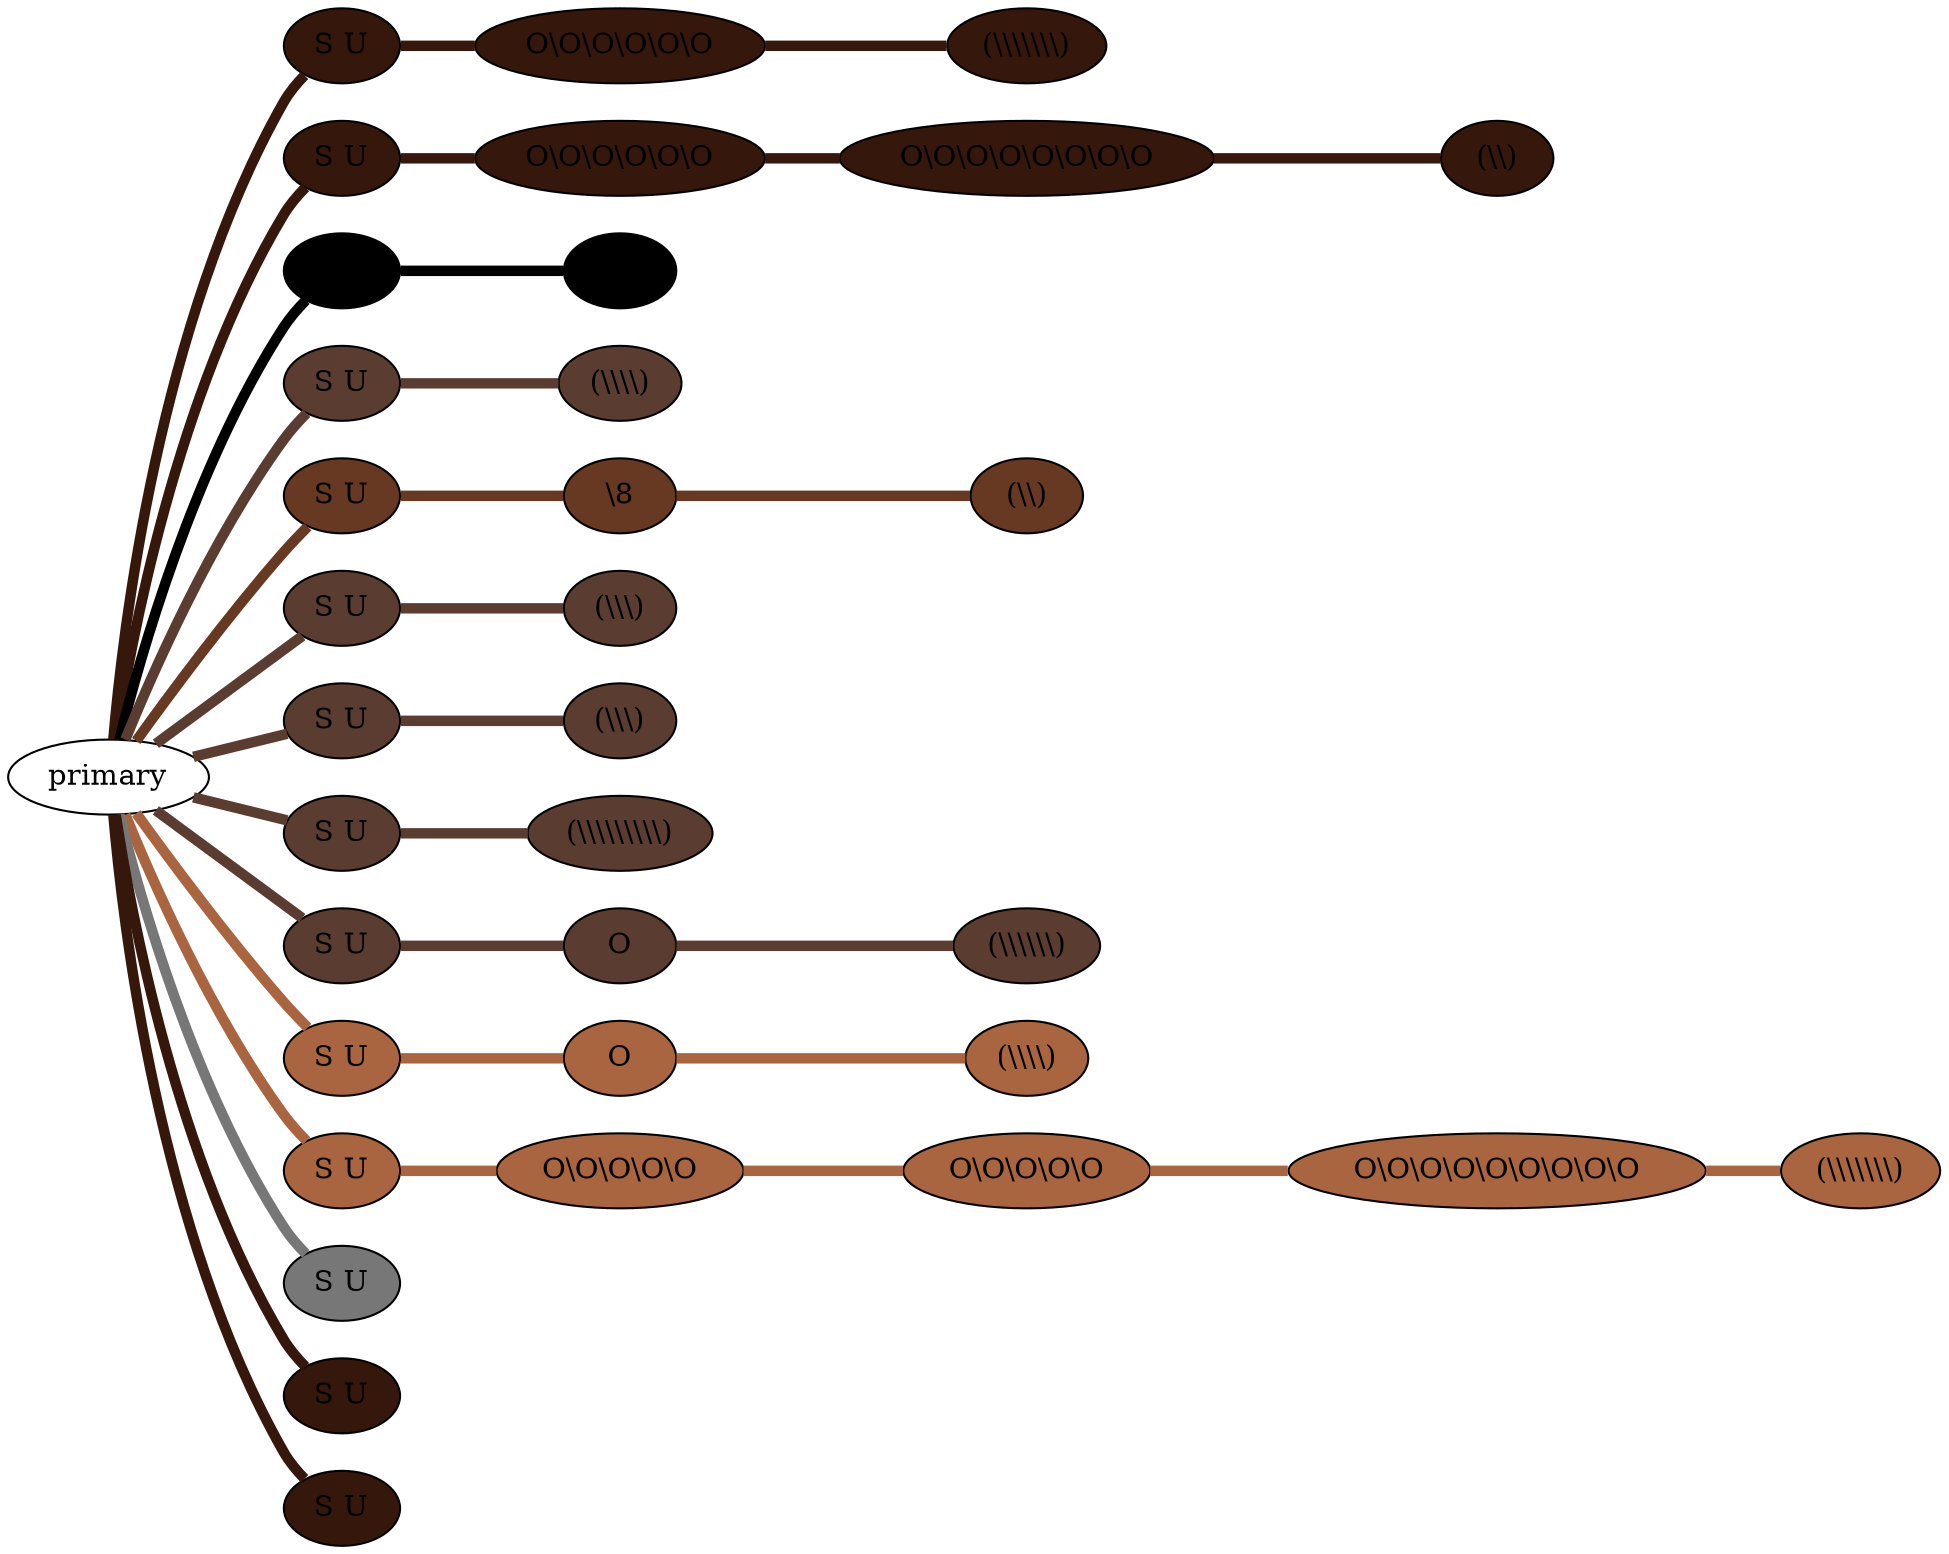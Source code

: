 graph {
 graph [rankdir=LR]
"1" [qtype="pendant_node", pendant_colors="#35170C", pendant_ply="S", pendant_attach="U", pendant_length="31", label="S U", style=filled, fillcolor="#35170C"]
"primary" -- "1" [qtype="pendant_link",penwidth=5,color="#35170C"]
"1:0" [qtype="knot_node", knot_value="6", knot_type="S", knot_position="16.0", knot_spin="Z", label="O\\O\\O\\O\\O\\O", style=filled, fillcolor="#35170C"]
"1" -- "1:0" [qtype="knot_link",penwidth=5,color="#35170C"]
"1:1" [qtype="knot_node", knot_value="7", knot_type="L", knot_position="29.5", knot_spin="Z", label="(\\\\\\\\\\\\\\)", style=filled, fillcolor="#35170C"]
"1:0" -- "1:1" [qtype="knot_link",penwidth=5,color="#35170C"]
"2" [qtype="pendant_node", pendant_colors="#35170C", pendant_ply="S", pendant_attach="U", pendant_length="29", label="S U", style=filled, fillcolor="#35170C"]
"primary" -- "2" [qtype="pendant_link",penwidth=5,color="#35170C"]
"2:0" [qtype="knot_node", knot_value="6", knot_type="S", knot_position="8.0", knot_spin="Z", label="O\\O\\O\\O\\O\\O", style=filled, fillcolor="#35170C"]
"2" -- "2:0" [qtype="knot_link",penwidth=5,color="#35170C"]
"2:1" [qtype="knot_node", knot_value="8", knot_type="S", knot_position="16.0", knot_spin="Z", label="O\\O\\O\\O\\O\\O\\O\\O", style=filled, fillcolor="#35170C"]
"2:0" -- "2:1" [qtype="knot_link",penwidth=5,color="#35170C"]
"2:2" [qtype="knot_node", knot_value="2", knot_type="L", knot_position="25.0", knot_spin="Z", label="(\\\\)", style=filled, fillcolor="#35170C"]
"2:1" -- "2:2" [qtype="knot_link",penwidth=5,color="#35170C"]
"3" [qtype="pendant_node", pendant_colors="#000000,#673923", pendant_ply="S", pendant_attach="U", pendant_length="57", label="S U", style=filled, fillcolor="#000000"]
"primary" -- "3" [qtype="pendant_link",penwidth=5,color="#000000"]
"3:0" [qtype="knot_node", knot_value="1", knot_type="E", knot_position="33.0", knot_spin="Z", label="\\8", style=filled, fillcolor="#000000"]
"3" -- "3:0" [qtype="knot_link",penwidth=5,color="#000000"]
"4" [qtype="pendant_node", pendant_colors="#5A3D30", pendant_ply="S", pendant_attach="U", pendant_length="46", label="S U", style=filled, fillcolor="#5A3D30"]
"primary" -- "4" [qtype="pendant_link",penwidth=5,color="#5A3D30"]
"4:0" [qtype="knot_node", knot_value="4", knot_type="L", knot_position="25.0", knot_spin="Z", label="(\\\\\\\\)", style=filled, fillcolor="#5A3D30"]
"4" -- "4:0" [qtype="knot_link",penwidth=5,color="#5A3D30"]
"5" [qtype="pendant_node", pendant_colors="#673923,#A86540", pendant_ply="S", pendant_attach="U", pendant_length="46", label="S U", style=filled, fillcolor="#673923"]
"primary" -- "5" [qtype="pendant_link",penwidth=5,color="#673923"]
"5:0" [qtype="knot_node", knot_value="1", knot_type="E", knot_position="16.0", knot_spin="Z", label="\\8", style=filled, fillcolor="#673923"]
"5" -- "5:0" [qtype="knot_link",penwidth=5,color="#673923"]
"5:1" [qtype="knot_node", knot_value="2", knot_type="L", knot_position="31.5", knot_spin="Z", label="(\\\\)", style=filled, fillcolor="#673923"]
"5:0" -- "5:1" [qtype="knot_link",penwidth=5,color="#673923"]
"6" [qtype="pendant_node", pendant_colors="#5A3D30", pendant_ply="S", pendant_attach="U", pendant_length="43", label="S U", style=filled, fillcolor="#5A3D30"]
"primary" -- "6" [qtype="pendant_link",penwidth=5,color="#5A3D30"]
"6:0" [qtype="knot_node", knot_value="3", knot_type="L", knot_position="24.0", knot_spin="Z", label="(\\\\\\)", style=filled, fillcolor="#5A3D30"]
"6" -- "6:0" [qtype="knot_link",penwidth=5,color="#5A3D30"]
"7" [qtype="pendant_node", pendant_colors="#5A3D30", pendant_ply="S", pendant_attach="U", pendant_length="39", label="S U", style=filled, fillcolor="#5A3D30"]
"primary" -- "7" [qtype="pendant_link",penwidth=5,color="#5A3D30"]
"7:0" [qtype="knot_node", knot_value="3", knot_type="L", knot_position="24.0", knot_spin="Z", label="(\\\\\\)", style=filled, fillcolor="#5A3D30"]
"7" -- "7:0" [qtype="knot_link",penwidth=5,color="#5A3D30"]
"8" [qtype="pendant_node", pendant_colors="#5A3D30", pendant_ply="S", pendant_attach="U", pendant_length="50", label="S U", style=filled, fillcolor="#5A3D30"]
"primary" -- "8" [qtype="pendant_link",penwidth=5,color="#5A3D30"]
"8:0" [qtype="knot_node", knot_value="9", knot_type="L", knot_position="26.0", knot_spin="Z", label="(\\\\\\\\\\\\\\\\\\)", style=filled, fillcolor="#5A3D30"]
"8" -- "8:0" [qtype="knot_link",penwidth=5,color="#5A3D30"]
"9" [qtype="pendant_node", pendant_colors="#5A3D30", pendant_ply="S", pendant_attach="U", pendant_length="46", label="S U", style=filled, fillcolor="#5A3D30"]
"primary" -- "9" [qtype="pendant_link",penwidth=5,color="#5A3D30"]
"9:0" [qtype="knot_node", knot_value="1", knot_type="S", knot_position="19.0", knot_spin="Z", label="O", style=filled, fillcolor="#5A3D30"]
"9" -- "9:0" [qtype="knot_link",penwidth=5,color="#5A3D30"]
"9:1" [qtype="knot_node", knot_value="6", knot_type="L", knot_position="26.5", knot_spin="Z", label="(\\\\\\\\\\\\)", style=filled, fillcolor="#5A3D30"]
"9:0" -- "9:1" [qtype="knot_link",penwidth=5,color="#5A3D30"]
"10" [qtype="pendant_node", pendant_colors="#A86540", pendant_ply="S", pendant_attach="U", pendant_length="57", label="S U", style=filled, fillcolor="#A86540"]
"primary" -- "10" [qtype="pendant_link",penwidth=5,color="#A86540"]
"10:0" [qtype="knot_node", knot_value="1", knot_type="S", knot_position="10.5", knot_spin="Z", label="O", style=filled, fillcolor="#A86540"]
"10" -- "10:0" [qtype="knot_link",penwidth=5,color="#A86540"]
"10:1" [qtype="knot_node", knot_value="4", knot_type="L", knot_position="30.5", knot_spin="Z", label="(\\\\\\\\)", style=filled, fillcolor="#A86540"]
"10:0" -- "10:1" [qtype="knot_link",penwidth=5,color="#A86540"]
"11" [qtype="pendant_node", pendant_colors="#A86540", pendant_ply="S", pendant_attach="U", pendant_length="24", label="S U", style=filled, fillcolor="#A86540"]
"primary" -- "11" [qtype="pendant_link",penwidth=5,color="#A86540"]
"11:0" [qtype="knot_node", knot_value="5", knot_type="S", knot_position="1.0", knot_spin="Z", label="O\\O\\O\\O\\O", style=filled, fillcolor="#A86540"]
"11" -- "11:0" [qtype="knot_link",penwidth=5,color="#A86540"]
"11:1" [qtype="knot_node", knot_value="5", knot_type="S", knot_position="5.5", knot_spin="Z", label="O\\O\\O\\O\\O", style=filled, fillcolor="#A86540"]
"11:0" -- "11:1" [qtype="knot_link",penwidth=5,color="#A86540"]
"11:2" [qtype="knot_node", knot_value="9", knot_type="S", knot_position="11.0", knot_spin="Z", label="O\\O\\O\\O\\O\\O\\O\\O\\O", style=filled, fillcolor="#A86540"]
"11:1" -- "11:2" [qtype="knot_link",penwidth=5,color="#A86540"]
"11:3" [qtype="knot_node", knot_value="7", knot_type="L", knot_position="20.0", knot_spin="Z", label="(\\\\\\\\\\\\\\)", style=filled, fillcolor="#A86540"]
"11:2" -- "11:3" [qtype="knot_link",penwidth=5,color="#A86540"]
"12" [qtype="pendant_node", pendant_colors="#777777", pendant_ply="S", pendant_attach="U", pendant_length="0", label="S U", style=filled, fillcolor="#777777"]
"primary" -- "12" [qtype="pendant_link",penwidth=5,color="#777777"]
"13" [qtype="pendant_node", pendant_colors="#35170C,#777777", pendant_ply="S", pendant_attach="U", pendant_length="12", label="S U", style=filled, fillcolor="#35170C"]
"primary" -- "13" [qtype="pendant_link",penwidth=5,color="#35170C"]
"14" [qtype="pendant_node", pendant_colors="#35170C,#777777", pendant_ply="S", pendant_attach="U", pendant_length="1", label="S U", style=filled, fillcolor="#35170C"]
"primary" -- "14" [qtype="pendant_link",penwidth=5,color="#35170C"]
}
